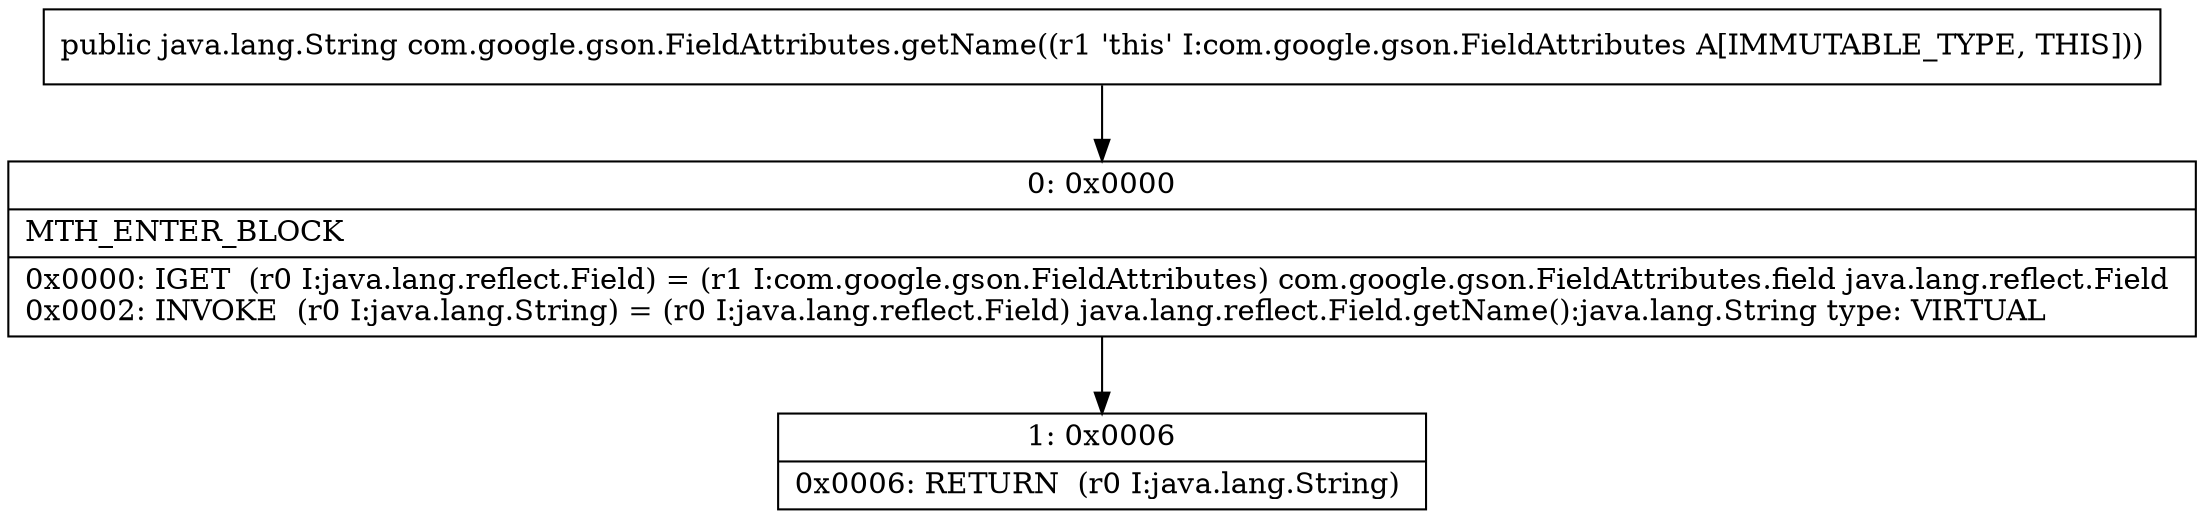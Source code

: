 digraph "CFG forcom.google.gson.FieldAttributes.getName()Ljava\/lang\/String;" {
Node_0 [shape=record,label="{0\:\ 0x0000|MTH_ENTER_BLOCK\l|0x0000: IGET  (r0 I:java.lang.reflect.Field) = (r1 I:com.google.gson.FieldAttributes) com.google.gson.FieldAttributes.field java.lang.reflect.Field \l0x0002: INVOKE  (r0 I:java.lang.String) = (r0 I:java.lang.reflect.Field) java.lang.reflect.Field.getName():java.lang.String type: VIRTUAL \l}"];
Node_1 [shape=record,label="{1\:\ 0x0006|0x0006: RETURN  (r0 I:java.lang.String) \l}"];
MethodNode[shape=record,label="{public java.lang.String com.google.gson.FieldAttributes.getName((r1 'this' I:com.google.gson.FieldAttributes A[IMMUTABLE_TYPE, THIS])) }"];
MethodNode -> Node_0;
Node_0 -> Node_1;
}

